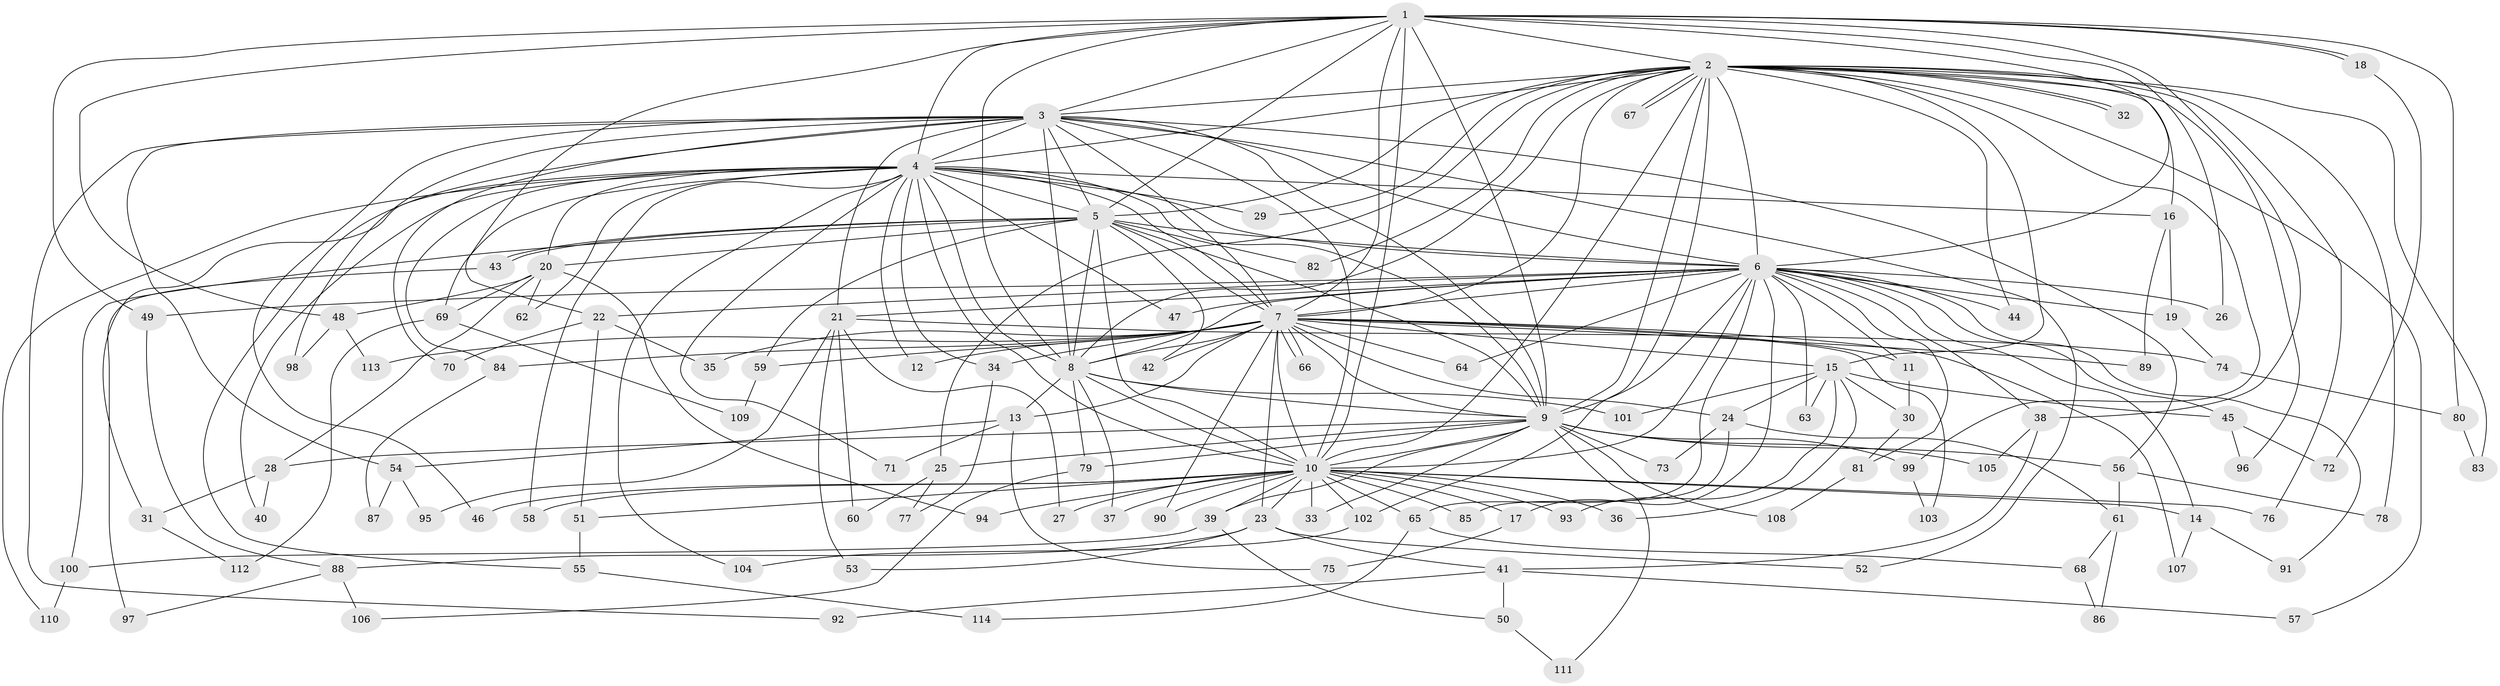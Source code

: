 // coarse degree distribution, {15: 0.017543859649122806, 1: 0.14035087719298245, 2: 0.5789473684210527, 3: 0.10526315789473684, 11: 0.017543859649122806, 8: 0.017543859649122806, 28: 0.017543859649122806, 16: 0.017543859649122806, 9: 0.017543859649122806, 4: 0.03508771929824561, 24: 0.017543859649122806, 5: 0.017543859649122806}
// Generated by graph-tools (version 1.1) at 2025/46/03/04/25 21:46:41]
// undirected, 114 vertices, 253 edges
graph export_dot {
graph [start="1"]
  node [color=gray90,style=filled];
  1;
  2;
  3;
  4;
  5;
  6;
  7;
  8;
  9;
  10;
  11;
  12;
  13;
  14;
  15;
  16;
  17;
  18;
  19;
  20;
  21;
  22;
  23;
  24;
  25;
  26;
  27;
  28;
  29;
  30;
  31;
  32;
  33;
  34;
  35;
  36;
  37;
  38;
  39;
  40;
  41;
  42;
  43;
  44;
  45;
  46;
  47;
  48;
  49;
  50;
  51;
  52;
  53;
  54;
  55;
  56;
  57;
  58;
  59;
  60;
  61;
  62;
  63;
  64;
  65;
  66;
  67;
  68;
  69;
  70;
  71;
  72;
  73;
  74;
  75;
  76;
  77;
  78;
  79;
  80;
  81;
  82;
  83;
  84;
  85;
  86;
  87;
  88;
  89;
  90;
  91;
  92;
  93;
  94;
  95;
  96;
  97;
  98;
  99;
  100;
  101;
  102;
  103;
  104;
  105;
  106;
  107;
  108;
  109;
  110;
  111;
  112;
  113;
  114;
  1 -- 2;
  1 -- 3;
  1 -- 4;
  1 -- 5;
  1 -- 6;
  1 -- 7;
  1 -- 8;
  1 -- 9;
  1 -- 10;
  1 -- 18;
  1 -- 18;
  1 -- 22;
  1 -- 26;
  1 -- 38;
  1 -- 48;
  1 -- 49;
  1 -- 80;
  2 -- 3;
  2 -- 4;
  2 -- 5;
  2 -- 6;
  2 -- 7;
  2 -- 8;
  2 -- 9;
  2 -- 10;
  2 -- 15;
  2 -- 16;
  2 -- 25;
  2 -- 29;
  2 -- 32;
  2 -- 32;
  2 -- 44;
  2 -- 57;
  2 -- 67;
  2 -- 67;
  2 -- 76;
  2 -- 78;
  2 -- 82;
  2 -- 83;
  2 -- 96;
  2 -- 99;
  2 -- 102;
  3 -- 4;
  3 -- 5;
  3 -- 6;
  3 -- 7;
  3 -- 8;
  3 -- 9;
  3 -- 10;
  3 -- 21;
  3 -- 46;
  3 -- 52;
  3 -- 54;
  3 -- 55;
  3 -- 56;
  3 -- 70;
  3 -- 92;
  3 -- 98;
  4 -- 5;
  4 -- 6;
  4 -- 7;
  4 -- 8;
  4 -- 9;
  4 -- 10;
  4 -- 12;
  4 -- 16;
  4 -- 20;
  4 -- 29;
  4 -- 31;
  4 -- 34;
  4 -- 40;
  4 -- 47;
  4 -- 58;
  4 -- 62;
  4 -- 69;
  4 -- 71;
  4 -- 84;
  4 -- 104;
  4 -- 110;
  5 -- 6;
  5 -- 7;
  5 -- 8;
  5 -- 9;
  5 -- 10;
  5 -- 20;
  5 -- 42;
  5 -- 43;
  5 -- 43;
  5 -- 59;
  5 -- 82;
  5 -- 100;
  6 -- 7;
  6 -- 8;
  6 -- 9;
  6 -- 10;
  6 -- 11;
  6 -- 14;
  6 -- 17;
  6 -- 19;
  6 -- 21;
  6 -- 22;
  6 -- 26;
  6 -- 38;
  6 -- 44;
  6 -- 45;
  6 -- 47;
  6 -- 49;
  6 -- 63;
  6 -- 64;
  6 -- 65;
  6 -- 81;
  6 -- 91;
  7 -- 8;
  7 -- 9;
  7 -- 10;
  7 -- 11;
  7 -- 12;
  7 -- 13;
  7 -- 15;
  7 -- 23;
  7 -- 24;
  7 -- 34;
  7 -- 35;
  7 -- 42;
  7 -- 59;
  7 -- 64;
  7 -- 66;
  7 -- 66;
  7 -- 84;
  7 -- 89;
  7 -- 90;
  7 -- 103;
  7 -- 107;
  7 -- 113;
  8 -- 9;
  8 -- 10;
  8 -- 13;
  8 -- 37;
  8 -- 79;
  8 -- 101;
  9 -- 10;
  9 -- 25;
  9 -- 28;
  9 -- 33;
  9 -- 39;
  9 -- 56;
  9 -- 73;
  9 -- 79;
  9 -- 99;
  9 -- 105;
  9 -- 108;
  9 -- 111;
  10 -- 14;
  10 -- 17;
  10 -- 23;
  10 -- 27;
  10 -- 33;
  10 -- 36;
  10 -- 37;
  10 -- 39;
  10 -- 46;
  10 -- 51;
  10 -- 58;
  10 -- 65;
  10 -- 76;
  10 -- 85;
  10 -- 90;
  10 -- 93;
  10 -- 94;
  10 -- 102;
  11 -- 30;
  13 -- 54;
  13 -- 71;
  13 -- 75;
  14 -- 91;
  14 -- 107;
  15 -- 24;
  15 -- 30;
  15 -- 36;
  15 -- 45;
  15 -- 63;
  15 -- 93;
  15 -- 101;
  16 -- 19;
  16 -- 89;
  17 -- 75;
  18 -- 72;
  19 -- 74;
  20 -- 28;
  20 -- 48;
  20 -- 62;
  20 -- 69;
  20 -- 94;
  21 -- 27;
  21 -- 53;
  21 -- 60;
  21 -- 74;
  21 -- 95;
  22 -- 35;
  22 -- 51;
  22 -- 70;
  23 -- 41;
  23 -- 52;
  23 -- 53;
  23 -- 88;
  24 -- 61;
  24 -- 73;
  24 -- 85;
  25 -- 60;
  25 -- 77;
  28 -- 31;
  28 -- 40;
  30 -- 81;
  31 -- 112;
  34 -- 77;
  38 -- 41;
  38 -- 105;
  39 -- 50;
  39 -- 100;
  41 -- 50;
  41 -- 57;
  41 -- 92;
  43 -- 97;
  45 -- 72;
  45 -- 96;
  48 -- 98;
  48 -- 113;
  49 -- 88;
  50 -- 111;
  51 -- 55;
  54 -- 87;
  54 -- 95;
  55 -- 114;
  56 -- 61;
  56 -- 78;
  59 -- 109;
  61 -- 68;
  61 -- 86;
  65 -- 68;
  65 -- 114;
  68 -- 86;
  69 -- 109;
  69 -- 112;
  74 -- 80;
  79 -- 106;
  80 -- 83;
  81 -- 108;
  84 -- 87;
  88 -- 97;
  88 -- 106;
  99 -- 103;
  100 -- 110;
  102 -- 104;
}
